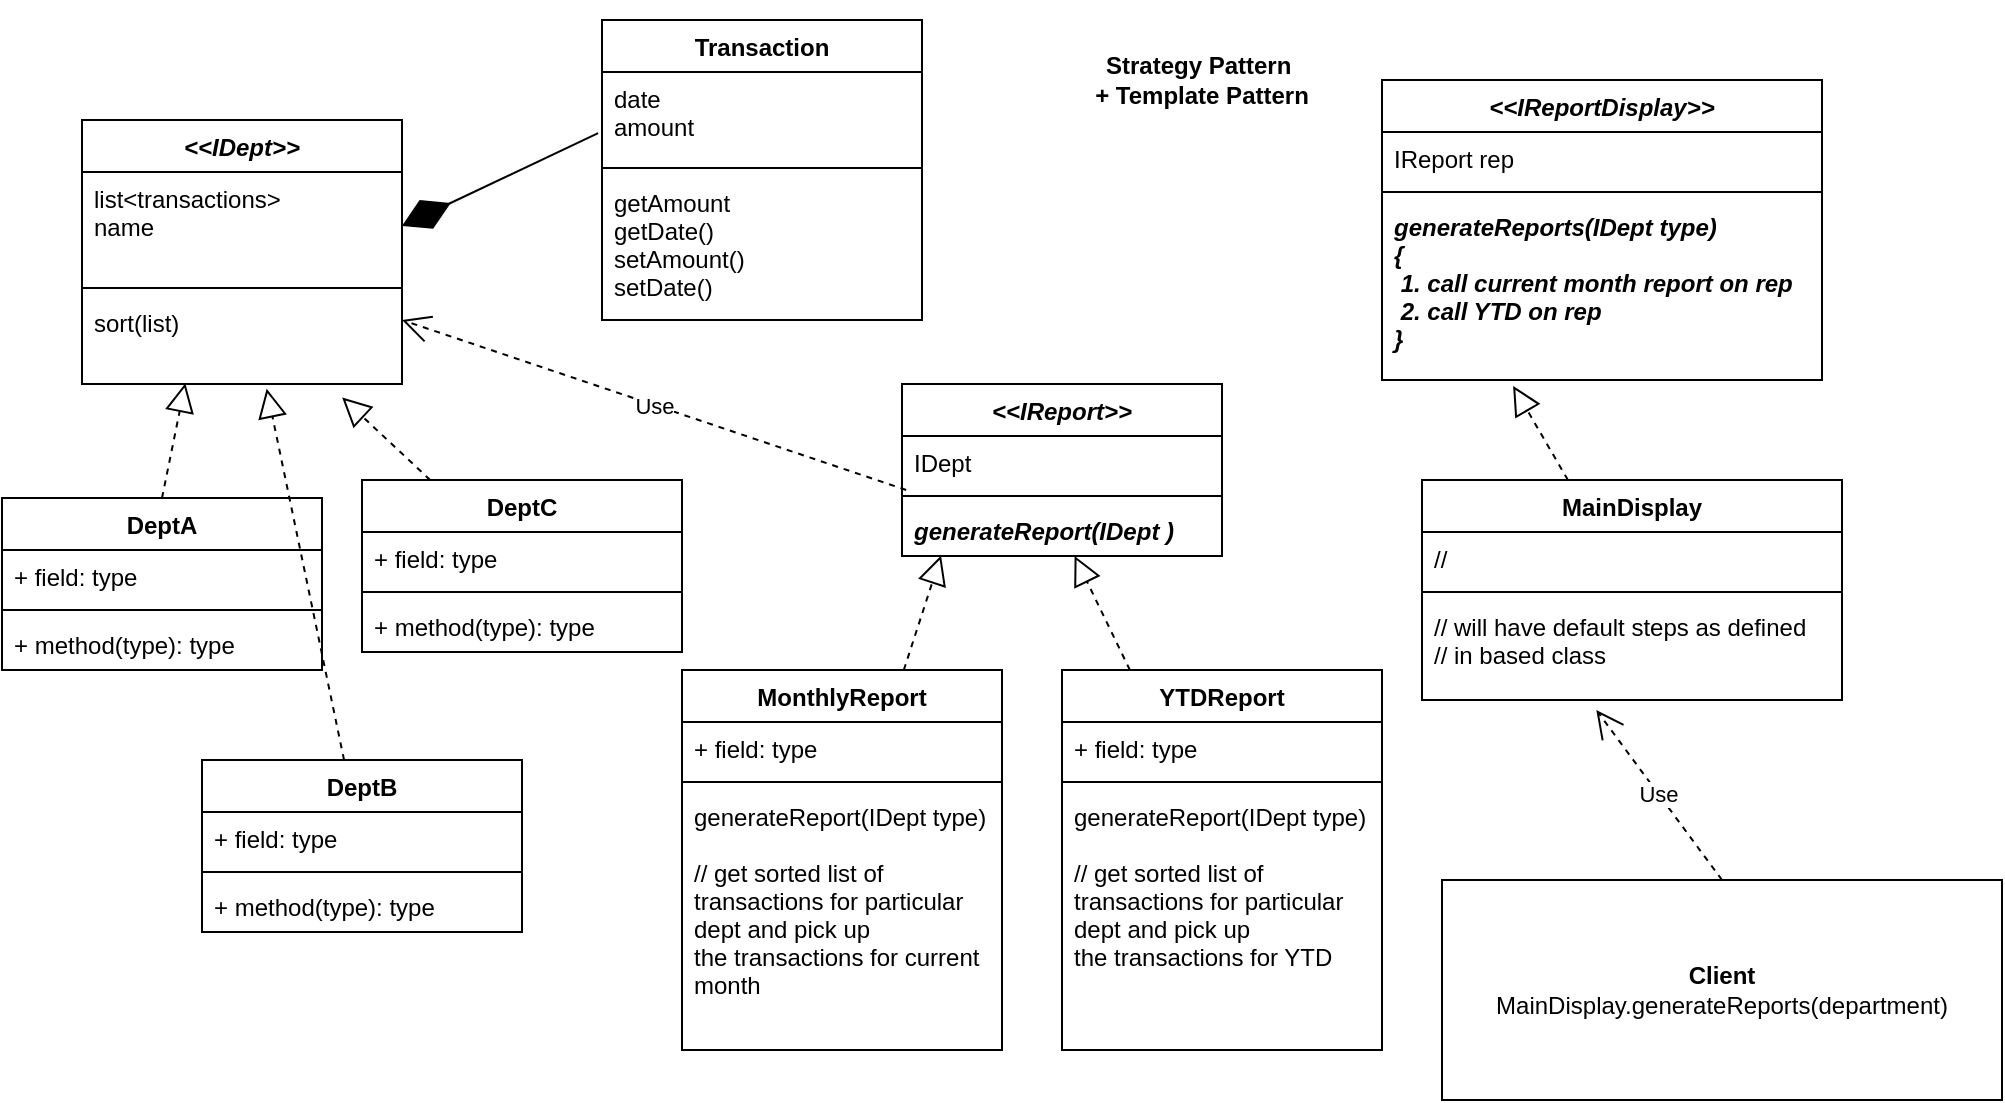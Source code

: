 <mxfile version="20.2.2" type="device"><diagram id="92rf7zY03fTFiQuwAgoN" name="Page-1"><mxGraphModel dx="766" dy="483" grid="1" gridSize="10" guides="1" tooltips="1" connect="1" arrows="1" fold="1" page="1" pageScale="1" pageWidth="980" pageHeight="690" math="0" shadow="0"><root><mxCell id="0"/><mxCell id="1" parent="0"/><mxCell id="9DjRXxkYzhV48WVGPTXc-1" value="&lt;&lt;IDept&gt;&gt;" style="swimlane;fontStyle=3;align=center;verticalAlign=top;childLayout=stackLayout;horizontal=1;startSize=26;horizontalStack=0;resizeParent=1;resizeParentMax=0;resizeLast=0;collapsible=1;marginBottom=0;" vertex="1" parent="1"><mxGeometry x="60" y="70" width="160" height="132" as="geometry"/></mxCell><mxCell id="9DjRXxkYzhV48WVGPTXc-2" value="list&lt;transactions&gt;&#10;name " style="text;strokeColor=none;fillColor=none;align=left;verticalAlign=top;spacingLeft=4;spacingRight=4;overflow=hidden;rotatable=0;points=[[0,0.5],[1,0.5]];portConstraint=eastwest;" vertex="1" parent="9DjRXxkYzhV48WVGPTXc-1"><mxGeometry y="26" width="160" height="54" as="geometry"/></mxCell><mxCell id="9DjRXxkYzhV48WVGPTXc-3" value="" style="line;strokeWidth=1;fillColor=none;align=left;verticalAlign=middle;spacingTop=-1;spacingLeft=3;spacingRight=3;rotatable=0;labelPosition=right;points=[];portConstraint=eastwest;" vertex="1" parent="9DjRXxkYzhV48WVGPTXc-1"><mxGeometry y="80" width="160" height="8" as="geometry"/></mxCell><mxCell id="9DjRXxkYzhV48WVGPTXc-4" value="sort(list)" style="text;strokeColor=none;fillColor=none;align=left;verticalAlign=top;spacingLeft=4;spacingRight=4;overflow=hidden;rotatable=0;points=[[0,0.5],[1,0.5]];portConstraint=eastwest;" vertex="1" parent="9DjRXxkYzhV48WVGPTXc-1"><mxGeometry y="88" width="160" height="44" as="geometry"/></mxCell><mxCell id="9DjRXxkYzhV48WVGPTXc-5" value="DeptC" style="swimlane;fontStyle=1;align=center;verticalAlign=top;childLayout=stackLayout;horizontal=1;startSize=26;horizontalStack=0;resizeParent=1;resizeParentMax=0;resizeLast=0;collapsible=1;marginBottom=0;" vertex="1" parent="1"><mxGeometry x="200" y="250" width="160" height="86" as="geometry"/></mxCell><mxCell id="9DjRXxkYzhV48WVGPTXc-6" value="+ field: type" style="text;strokeColor=none;fillColor=none;align=left;verticalAlign=top;spacingLeft=4;spacingRight=4;overflow=hidden;rotatable=0;points=[[0,0.5],[1,0.5]];portConstraint=eastwest;" vertex="1" parent="9DjRXxkYzhV48WVGPTXc-5"><mxGeometry y="26" width="160" height="26" as="geometry"/></mxCell><mxCell id="9DjRXxkYzhV48WVGPTXc-7" value="" style="line;strokeWidth=1;fillColor=none;align=left;verticalAlign=middle;spacingTop=-1;spacingLeft=3;spacingRight=3;rotatable=0;labelPosition=right;points=[];portConstraint=eastwest;" vertex="1" parent="9DjRXxkYzhV48WVGPTXc-5"><mxGeometry y="52" width="160" height="8" as="geometry"/></mxCell><mxCell id="9DjRXxkYzhV48WVGPTXc-8" value="+ method(type): type" style="text;strokeColor=none;fillColor=none;align=left;verticalAlign=top;spacingLeft=4;spacingRight=4;overflow=hidden;rotatable=0;points=[[0,0.5],[1,0.5]];portConstraint=eastwest;" vertex="1" parent="9DjRXxkYzhV48WVGPTXc-5"><mxGeometry y="60" width="160" height="26" as="geometry"/></mxCell><mxCell id="9DjRXxkYzhV48WVGPTXc-9" value="DeptB" style="swimlane;fontStyle=1;align=center;verticalAlign=top;childLayout=stackLayout;horizontal=1;startSize=26;horizontalStack=0;resizeParent=1;resizeParentMax=0;resizeLast=0;collapsible=1;marginBottom=0;" vertex="1" parent="1"><mxGeometry x="120" y="390" width="160" height="86" as="geometry"/></mxCell><mxCell id="9DjRXxkYzhV48WVGPTXc-10" value="+ field: type" style="text;strokeColor=none;fillColor=none;align=left;verticalAlign=top;spacingLeft=4;spacingRight=4;overflow=hidden;rotatable=0;points=[[0,0.5],[1,0.5]];portConstraint=eastwest;" vertex="1" parent="9DjRXxkYzhV48WVGPTXc-9"><mxGeometry y="26" width="160" height="26" as="geometry"/></mxCell><mxCell id="9DjRXxkYzhV48WVGPTXc-11" value="" style="line;strokeWidth=1;fillColor=none;align=left;verticalAlign=middle;spacingTop=-1;spacingLeft=3;spacingRight=3;rotatable=0;labelPosition=right;points=[];portConstraint=eastwest;" vertex="1" parent="9DjRXxkYzhV48WVGPTXc-9"><mxGeometry y="52" width="160" height="8" as="geometry"/></mxCell><mxCell id="9DjRXxkYzhV48WVGPTXc-12" value="+ method(type): type" style="text;strokeColor=none;fillColor=none;align=left;verticalAlign=top;spacingLeft=4;spacingRight=4;overflow=hidden;rotatable=0;points=[[0,0.5],[1,0.5]];portConstraint=eastwest;" vertex="1" parent="9DjRXxkYzhV48WVGPTXc-9"><mxGeometry y="60" width="160" height="26" as="geometry"/></mxCell><mxCell id="9DjRXxkYzhV48WVGPTXc-13" value="DeptA" style="swimlane;fontStyle=1;align=center;verticalAlign=top;childLayout=stackLayout;horizontal=1;startSize=26;horizontalStack=0;resizeParent=1;resizeParentMax=0;resizeLast=0;collapsible=1;marginBottom=0;" vertex="1" parent="1"><mxGeometry x="20" y="259" width="160" height="86" as="geometry"/></mxCell><mxCell id="9DjRXxkYzhV48WVGPTXc-14" value="+ field: type" style="text;strokeColor=none;fillColor=none;align=left;verticalAlign=top;spacingLeft=4;spacingRight=4;overflow=hidden;rotatable=0;points=[[0,0.5],[1,0.5]];portConstraint=eastwest;" vertex="1" parent="9DjRXxkYzhV48WVGPTXc-13"><mxGeometry y="26" width="160" height="26" as="geometry"/></mxCell><mxCell id="9DjRXxkYzhV48WVGPTXc-15" value="" style="line;strokeWidth=1;fillColor=none;align=left;verticalAlign=middle;spacingTop=-1;spacingLeft=3;spacingRight=3;rotatable=0;labelPosition=right;points=[];portConstraint=eastwest;" vertex="1" parent="9DjRXxkYzhV48WVGPTXc-13"><mxGeometry y="52" width="160" height="8" as="geometry"/></mxCell><mxCell id="9DjRXxkYzhV48WVGPTXc-16" value="+ method(type): type" style="text;strokeColor=none;fillColor=none;align=left;verticalAlign=top;spacingLeft=4;spacingRight=4;overflow=hidden;rotatable=0;points=[[0,0.5],[1,0.5]];portConstraint=eastwest;" vertex="1" parent="9DjRXxkYzhV48WVGPTXc-13"><mxGeometry y="60" width="160" height="26" as="geometry"/></mxCell><mxCell id="9DjRXxkYzhV48WVGPTXc-19" value="" style="endArrow=block;dashed=1;endFill=0;endSize=12;html=1;rounded=0;entryX=0.577;entryY=1.054;entryDx=0;entryDy=0;entryPerimeter=0;" edge="1" parent="1" source="9DjRXxkYzhV48WVGPTXc-9" target="9DjRXxkYzhV48WVGPTXc-4"><mxGeometry width="160" relative="1" as="geometry"><mxPoint x="310" y="250" as="sourcePoint"/><mxPoint x="470" y="250" as="targetPoint"/></mxGeometry></mxCell><mxCell id="9DjRXxkYzhV48WVGPTXc-20" value="" style="endArrow=block;dashed=1;endFill=0;endSize=12;html=1;rounded=0;entryX=0.813;entryY=1.154;entryDx=0;entryDy=0;entryPerimeter=0;" edge="1" parent="1" source="9DjRXxkYzhV48WVGPTXc-5" target="9DjRXxkYzhV48WVGPTXc-4"><mxGeometry width="160" relative="1" as="geometry"><mxPoint x="313.6" y="267.366" as="sourcePoint"/><mxPoint x="300" y="180" as="targetPoint"/></mxGeometry></mxCell><mxCell id="9DjRXxkYzhV48WVGPTXc-21" value="" style="endArrow=block;dashed=1;endFill=0;endSize=12;html=1;rounded=0;exitX=0.5;exitY=0;exitDx=0;exitDy=0;entryX=0.323;entryY=0.992;entryDx=0;entryDy=0;entryPerimeter=0;" edge="1" parent="1" source="9DjRXxkYzhV48WVGPTXc-13" target="9DjRXxkYzhV48WVGPTXc-4"><mxGeometry width="160" relative="1" as="geometry"><mxPoint x="370" y="273.748" as="sourcePoint"/><mxPoint x="150" y="200" as="targetPoint"/></mxGeometry></mxCell><mxCell id="9DjRXxkYzhV48WVGPTXc-22" value="&lt;&lt;IReport&gt;&gt;" style="swimlane;fontStyle=3;align=center;verticalAlign=top;childLayout=stackLayout;horizontal=1;startSize=26;horizontalStack=0;resizeParent=1;resizeParentMax=0;resizeLast=0;collapsible=1;marginBottom=0;" vertex="1" parent="1"><mxGeometry x="470" y="202" width="160" height="86" as="geometry"/></mxCell><mxCell id="9DjRXxkYzhV48WVGPTXc-23" value="IDept" style="text;strokeColor=none;fillColor=none;align=left;verticalAlign=top;spacingLeft=4;spacingRight=4;overflow=hidden;rotatable=0;points=[[0,0.5],[1,0.5]];portConstraint=eastwest;" vertex="1" parent="9DjRXxkYzhV48WVGPTXc-22"><mxGeometry y="26" width="160" height="26" as="geometry"/></mxCell><mxCell id="9DjRXxkYzhV48WVGPTXc-24" value="" style="line;strokeWidth=1;fillColor=none;align=left;verticalAlign=middle;spacingTop=-1;spacingLeft=3;spacingRight=3;rotatable=0;labelPosition=right;points=[];portConstraint=eastwest;" vertex="1" parent="9DjRXxkYzhV48WVGPTXc-22"><mxGeometry y="52" width="160" height="8" as="geometry"/></mxCell><mxCell id="9DjRXxkYzhV48WVGPTXc-25" value="generateReport(IDept )" style="text;strokeColor=none;fillColor=none;align=left;verticalAlign=top;spacingLeft=4;spacingRight=4;overflow=hidden;rotatable=0;points=[[0,0.5],[1,0.5]];portConstraint=eastwest;fontStyle=3" vertex="1" parent="9DjRXxkYzhV48WVGPTXc-22"><mxGeometry y="60" width="160" height="26" as="geometry"/></mxCell><mxCell id="9DjRXxkYzhV48WVGPTXc-26" value="MonthlyReport" style="swimlane;fontStyle=1;align=center;verticalAlign=top;childLayout=stackLayout;horizontal=1;startSize=26;horizontalStack=0;resizeParent=1;resizeParentMax=0;resizeLast=0;collapsible=1;marginBottom=0;" vertex="1" parent="1"><mxGeometry x="360" y="345" width="160" height="190" as="geometry"/></mxCell><mxCell id="9DjRXxkYzhV48WVGPTXc-27" value="+ field: type" style="text;strokeColor=none;fillColor=none;align=left;verticalAlign=top;spacingLeft=4;spacingRight=4;overflow=hidden;rotatable=0;points=[[0,0.5],[1,0.5]];portConstraint=eastwest;" vertex="1" parent="9DjRXxkYzhV48WVGPTXc-26"><mxGeometry y="26" width="160" height="26" as="geometry"/></mxCell><mxCell id="9DjRXxkYzhV48WVGPTXc-28" value="" style="line;strokeWidth=1;fillColor=none;align=left;verticalAlign=middle;spacingTop=-1;spacingLeft=3;spacingRight=3;rotatable=0;labelPosition=right;points=[];portConstraint=eastwest;" vertex="1" parent="9DjRXxkYzhV48WVGPTXc-26"><mxGeometry y="52" width="160" height="8" as="geometry"/></mxCell><mxCell id="9DjRXxkYzhV48WVGPTXc-29" value="generateReport(IDept type) &#10;&#10;// get sorted list of &#10;transactions for particular &#10;dept and pick up &#10;the transactions for current&#10;month&#10;" style="text;strokeColor=none;fillColor=none;align=left;verticalAlign=top;spacingLeft=4;spacingRight=4;overflow=hidden;rotatable=0;points=[[0,0.5],[1,0.5]];portConstraint=eastwest;" vertex="1" parent="9DjRXxkYzhV48WVGPTXc-26"><mxGeometry y="60" width="160" height="130" as="geometry"/></mxCell><mxCell id="9DjRXxkYzhV48WVGPTXc-30" value="YTDReport" style="swimlane;fontStyle=1;align=center;verticalAlign=top;childLayout=stackLayout;horizontal=1;startSize=26;horizontalStack=0;resizeParent=1;resizeParentMax=0;resizeLast=0;collapsible=1;marginBottom=0;" vertex="1" parent="1"><mxGeometry x="550" y="345" width="160" height="190" as="geometry"/></mxCell><mxCell id="9DjRXxkYzhV48WVGPTXc-31" value="+ field: type" style="text;strokeColor=none;fillColor=none;align=left;verticalAlign=top;spacingLeft=4;spacingRight=4;overflow=hidden;rotatable=0;points=[[0,0.5],[1,0.5]];portConstraint=eastwest;" vertex="1" parent="9DjRXxkYzhV48WVGPTXc-30"><mxGeometry y="26" width="160" height="26" as="geometry"/></mxCell><mxCell id="9DjRXxkYzhV48WVGPTXc-32" value="" style="line;strokeWidth=1;fillColor=none;align=left;verticalAlign=middle;spacingTop=-1;spacingLeft=3;spacingRight=3;rotatable=0;labelPosition=right;points=[];portConstraint=eastwest;" vertex="1" parent="9DjRXxkYzhV48WVGPTXc-30"><mxGeometry y="52" width="160" height="8" as="geometry"/></mxCell><mxCell id="9DjRXxkYzhV48WVGPTXc-33" value="generateReport(IDept type)&#10;&#10;// get sorted list of&#10;transactions for particular&#10;dept and pick up &#10;the transactions for YTD" style="text;strokeColor=none;fillColor=none;align=left;verticalAlign=top;spacingLeft=4;spacingRight=4;overflow=hidden;rotatable=0;points=[[0,0.5],[1,0.5]];portConstraint=eastwest;" vertex="1" parent="9DjRXxkYzhV48WVGPTXc-30"><mxGeometry y="60" width="160" height="130" as="geometry"/></mxCell><mxCell id="9DjRXxkYzhV48WVGPTXc-34" value="" style="endArrow=block;dashed=1;endFill=0;endSize=12;html=1;rounded=0;entryX=0.122;entryY=0.992;entryDx=0;entryDy=0;entryPerimeter=0;" edge="1" parent="1" source="9DjRXxkYzhV48WVGPTXc-26" target="9DjRXxkYzhV48WVGPTXc-25"><mxGeometry width="160" relative="1" as="geometry"><mxPoint x="310" y="250" as="sourcePoint"/><mxPoint x="470" y="250" as="targetPoint"/></mxGeometry></mxCell><mxCell id="9DjRXxkYzhV48WVGPTXc-35" value="" style="endArrow=block;dashed=1;endFill=0;endSize=12;html=1;rounded=0;" edge="1" parent="1" source="9DjRXxkYzhV48WVGPTXc-30" target="9DjRXxkYzhV48WVGPTXc-25"><mxGeometry width="160" relative="1" as="geometry"><mxPoint x="537.903" y="269" as="sourcePoint"/><mxPoint x="549.52" y="205.792" as="targetPoint"/></mxGeometry></mxCell><mxCell id="9DjRXxkYzhV48WVGPTXc-36" value="Transaction" style="swimlane;fontStyle=1;align=center;verticalAlign=top;childLayout=stackLayout;horizontal=1;startSize=26;horizontalStack=0;resizeParent=1;resizeParentMax=0;resizeLast=0;collapsible=1;marginBottom=0;" vertex="1" parent="1"><mxGeometry x="320" y="20" width="160" height="150" as="geometry"/></mxCell><mxCell id="9DjRXxkYzhV48WVGPTXc-37" value="date&#10;amount " style="text;strokeColor=none;fillColor=none;align=left;verticalAlign=top;spacingLeft=4;spacingRight=4;overflow=hidden;rotatable=0;points=[[0,0.5],[1,0.5]];portConstraint=eastwest;" vertex="1" parent="9DjRXxkYzhV48WVGPTXc-36"><mxGeometry y="26" width="160" height="44" as="geometry"/></mxCell><mxCell id="9DjRXxkYzhV48WVGPTXc-38" value="" style="line;strokeWidth=1;fillColor=none;align=left;verticalAlign=middle;spacingTop=-1;spacingLeft=3;spacingRight=3;rotatable=0;labelPosition=right;points=[];portConstraint=eastwest;" vertex="1" parent="9DjRXxkYzhV48WVGPTXc-36"><mxGeometry y="70" width="160" height="8" as="geometry"/></mxCell><mxCell id="9DjRXxkYzhV48WVGPTXc-39" value="getAmount&#10;getDate()&#10;setAmount()&#10;setDate()" style="text;strokeColor=none;fillColor=none;align=left;verticalAlign=top;spacingLeft=4;spacingRight=4;overflow=hidden;rotatable=0;points=[[0,0.5],[1,0.5]];portConstraint=eastwest;" vertex="1" parent="9DjRXxkYzhV48WVGPTXc-36"><mxGeometry y="78" width="160" height="72" as="geometry"/></mxCell><mxCell id="9DjRXxkYzhV48WVGPTXc-43" value="" style="endArrow=diamondThin;endFill=1;endSize=24;html=1;rounded=0;entryX=1;entryY=0.5;entryDx=0;entryDy=0;exitX=-0.012;exitY=0.695;exitDx=0;exitDy=0;exitPerimeter=0;" edge="1" parent="1" source="9DjRXxkYzhV48WVGPTXc-37" target="9DjRXxkYzhV48WVGPTXc-2"><mxGeometry width="160" relative="1" as="geometry"><mxPoint x="310" y="250" as="sourcePoint"/><mxPoint x="470" y="250" as="targetPoint"/></mxGeometry></mxCell><mxCell id="9DjRXxkYzhV48WVGPTXc-44" value="Use" style="endArrow=open;endSize=12;dashed=1;html=1;rounded=0;entryX=1;entryY=0.273;entryDx=0;entryDy=0;entryPerimeter=0;exitX=0.013;exitY=1.038;exitDx=0;exitDy=0;exitPerimeter=0;" edge="1" parent="1" source="9DjRXxkYzhV48WVGPTXc-23" target="9DjRXxkYzhV48WVGPTXc-4"><mxGeometry width="160" relative="1" as="geometry"><mxPoint x="310" y="250" as="sourcePoint"/><mxPoint x="470" y="250" as="targetPoint"/></mxGeometry></mxCell><mxCell id="9DjRXxkYzhV48WVGPTXc-47" value="&lt;b&gt;Strategy Pattern&amp;nbsp;&lt;br&gt;+ Template Pattern&lt;br&gt;&lt;/b&gt;" style="text;html=1;strokeColor=none;fillColor=none;align=center;verticalAlign=middle;whiteSpace=wrap;rounded=0;" vertex="1" parent="1"><mxGeometry x="550" y="10" width="140" height="80" as="geometry"/></mxCell><mxCell id="9DjRXxkYzhV48WVGPTXc-48" value="&lt;&lt;IReportDisplay&gt;&gt;" style="swimlane;fontStyle=3;align=center;verticalAlign=top;childLayout=stackLayout;horizontal=1;startSize=26;horizontalStack=0;resizeParent=1;resizeParentMax=0;resizeLast=0;collapsible=1;marginBottom=0;" vertex="1" parent="1"><mxGeometry x="710" y="50" width="220" height="150" as="geometry"/></mxCell><mxCell id="9DjRXxkYzhV48WVGPTXc-49" value="IReport rep" style="text;strokeColor=none;fillColor=none;align=left;verticalAlign=top;spacingLeft=4;spacingRight=4;overflow=hidden;rotatable=0;points=[[0,0.5],[1,0.5]];portConstraint=eastwest;" vertex="1" parent="9DjRXxkYzhV48WVGPTXc-48"><mxGeometry y="26" width="220" height="26" as="geometry"/></mxCell><mxCell id="9DjRXxkYzhV48WVGPTXc-50" value="" style="line;strokeWidth=1;fillColor=none;align=left;verticalAlign=middle;spacingTop=-1;spacingLeft=3;spacingRight=3;rotatable=0;labelPosition=right;points=[];portConstraint=eastwest;" vertex="1" parent="9DjRXxkYzhV48WVGPTXc-48"><mxGeometry y="52" width="220" height="8" as="geometry"/></mxCell><mxCell id="9DjRXxkYzhV48WVGPTXc-51" value="generateReports(IDept type)&#10;{&#10; 1. call current month report on rep&#10; 2. call YTD on rep &#10;}" style="text;strokeColor=none;fillColor=none;align=left;verticalAlign=top;spacingLeft=4;spacingRight=4;overflow=hidden;rotatable=0;points=[[0,0.5],[1,0.5]];portConstraint=eastwest;fontStyle=3" vertex="1" parent="9DjRXxkYzhV48WVGPTXc-48"><mxGeometry y="60" width="220" height="90" as="geometry"/></mxCell><mxCell id="9DjRXxkYzhV48WVGPTXc-52" value="" style="endArrow=block;dashed=1;endFill=0;endSize=12;html=1;rounded=0;entryX=0.298;entryY=1.033;entryDx=0;entryDy=0;entryPerimeter=0;" edge="1" parent="1" source="9DjRXxkYzhV48WVGPTXc-53" target="9DjRXxkYzhV48WVGPTXc-51"><mxGeometry width="160" relative="1" as="geometry"><mxPoint x="748" y="270" as="sourcePoint"/><mxPoint x="499.52" y="297.792" as="targetPoint"/></mxGeometry></mxCell><mxCell id="9DjRXxkYzhV48WVGPTXc-53" value="MainDisplay" style="swimlane;fontStyle=1;align=center;verticalAlign=top;childLayout=stackLayout;horizontal=1;startSize=26;horizontalStack=0;resizeParent=1;resizeParentMax=0;resizeLast=0;collapsible=1;marginBottom=0;" vertex="1" parent="1"><mxGeometry x="730" y="250" width="210" height="110" as="geometry"/></mxCell><mxCell id="9DjRXxkYzhV48WVGPTXc-54" value="// " style="text;strokeColor=none;fillColor=none;align=left;verticalAlign=top;spacingLeft=4;spacingRight=4;overflow=hidden;rotatable=0;points=[[0,0.5],[1,0.5]];portConstraint=eastwest;" vertex="1" parent="9DjRXxkYzhV48WVGPTXc-53"><mxGeometry y="26" width="210" height="26" as="geometry"/></mxCell><mxCell id="9DjRXxkYzhV48WVGPTXc-55" value="" style="line;strokeWidth=1;fillColor=none;align=left;verticalAlign=middle;spacingTop=-1;spacingLeft=3;spacingRight=3;rotatable=0;labelPosition=right;points=[];portConstraint=eastwest;" vertex="1" parent="9DjRXxkYzhV48WVGPTXc-53"><mxGeometry y="52" width="210" height="8" as="geometry"/></mxCell><mxCell id="9DjRXxkYzhV48WVGPTXc-56" value="// will have default steps as defined &#10;// in based class " style="text;strokeColor=none;fillColor=none;align=left;verticalAlign=top;spacingLeft=4;spacingRight=4;overflow=hidden;rotatable=0;points=[[0,0.5],[1,0.5]];portConstraint=eastwest;fontStyle=0" vertex="1" parent="9DjRXxkYzhV48WVGPTXc-53"><mxGeometry y="60" width="210" height="50" as="geometry"/></mxCell><mxCell id="9DjRXxkYzhV48WVGPTXc-58" value="&lt;b&gt;Client&lt;/b&gt;&lt;br&gt;MainDisplay.&lt;span style=&quot;text-align: left;&quot;&gt;generateReports(department)&lt;/span&gt;" style="rounded=0;whiteSpace=wrap;html=1;" vertex="1" parent="1"><mxGeometry x="740" y="450" width="280" height="110" as="geometry"/></mxCell><mxCell id="9DjRXxkYzhV48WVGPTXc-59" value="Use" style="endArrow=open;endSize=12;dashed=1;html=1;rounded=0;entryX=0.415;entryY=1.1;entryDx=0;entryDy=0;entryPerimeter=0;exitX=0.5;exitY=0;exitDx=0;exitDy=0;" edge="1" parent="1" source="9DjRXxkYzhV48WVGPTXc-58" target="9DjRXxkYzhV48WVGPTXc-56"><mxGeometry width="160" relative="1" as="geometry"><mxPoint x="480" y="390" as="sourcePoint"/><mxPoint x="640" y="390" as="targetPoint"/></mxGeometry></mxCell></root></mxGraphModel></diagram></mxfile>